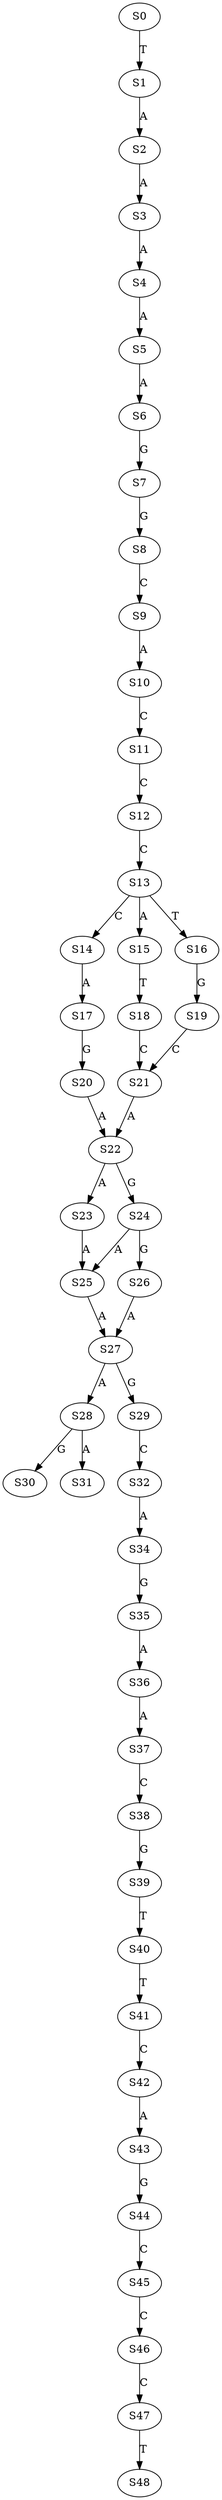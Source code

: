 strict digraph  {
	S0 -> S1 [ label = T ];
	S1 -> S2 [ label = A ];
	S2 -> S3 [ label = A ];
	S3 -> S4 [ label = A ];
	S4 -> S5 [ label = A ];
	S5 -> S6 [ label = A ];
	S6 -> S7 [ label = G ];
	S7 -> S8 [ label = G ];
	S8 -> S9 [ label = C ];
	S9 -> S10 [ label = A ];
	S10 -> S11 [ label = C ];
	S11 -> S12 [ label = C ];
	S12 -> S13 [ label = C ];
	S13 -> S14 [ label = C ];
	S13 -> S15 [ label = A ];
	S13 -> S16 [ label = T ];
	S14 -> S17 [ label = A ];
	S15 -> S18 [ label = T ];
	S16 -> S19 [ label = G ];
	S17 -> S20 [ label = G ];
	S18 -> S21 [ label = C ];
	S19 -> S21 [ label = C ];
	S20 -> S22 [ label = A ];
	S21 -> S22 [ label = A ];
	S22 -> S23 [ label = A ];
	S22 -> S24 [ label = G ];
	S23 -> S25 [ label = A ];
	S24 -> S26 [ label = G ];
	S24 -> S25 [ label = A ];
	S25 -> S27 [ label = A ];
	S26 -> S27 [ label = A ];
	S27 -> S28 [ label = A ];
	S27 -> S29 [ label = G ];
	S28 -> S30 [ label = G ];
	S28 -> S31 [ label = A ];
	S29 -> S32 [ label = C ];
	S32 -> S34 [ label = A ];
	S34 -> S35 [ label = G ];
	S35 -> S36 [ label = A ];
	S36 -> S37 [ label = A ];
	S37 -> S38 [ label = C ];
	S38 -> S39 [ label = G ];
	S39 -> S40 [ label = T ];
	S40 -> S41 [ label = T ];
	S41 -> S42 [ label = C ];
	S42 -> S43 [ label = A ];
	S43 -> S44 [ label = G ];
	S44 -> S45 [ label = C ];
	S45 -> S46 [ label = C ];
	S46 -> S47 [ label = C ];
	S47 -> S48 [ label = T ];
}
